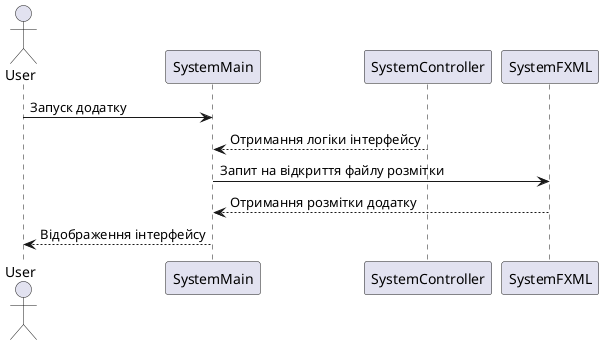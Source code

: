 @startuml
'https://plantuml.com/sequence-diagram

actor User

User -> SystemMain: Запуск додатку
SystemController --> SystemMain : Отримання логіки інтерфейсу
SystemFXML <- SystemMain : Запит на відкриття файлу розмітки
SystemFXML --> SystemMain : Отримання розмітки додатку
SystemMain --> User: Відображення інтерфейсу




@enduml